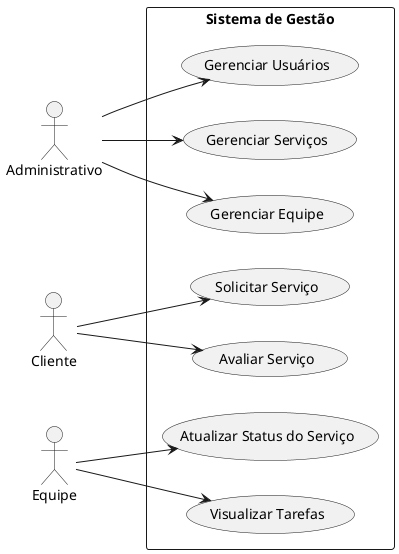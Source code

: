 @startuml

left to right direction

actor "Administrativo" as Adm
actor "Cliente" as Cliente 
actor "Equipe" as Equipe 

rectangle "Sistema de Gestão" {
    Adm --> (Gerenciar Usuários)
    Adm --> (Gerenciar Serviços)
    Adm --> (Gerenciar Equipe)
    
    Cliente --> (Solicitar Serviço)
    Cliente --> (Avaliar Serviço)
    
    Equipe --> (Atualizar Status do Serviço)
    Equipe --> (Visualizar Tarefas)
}     


@enduml